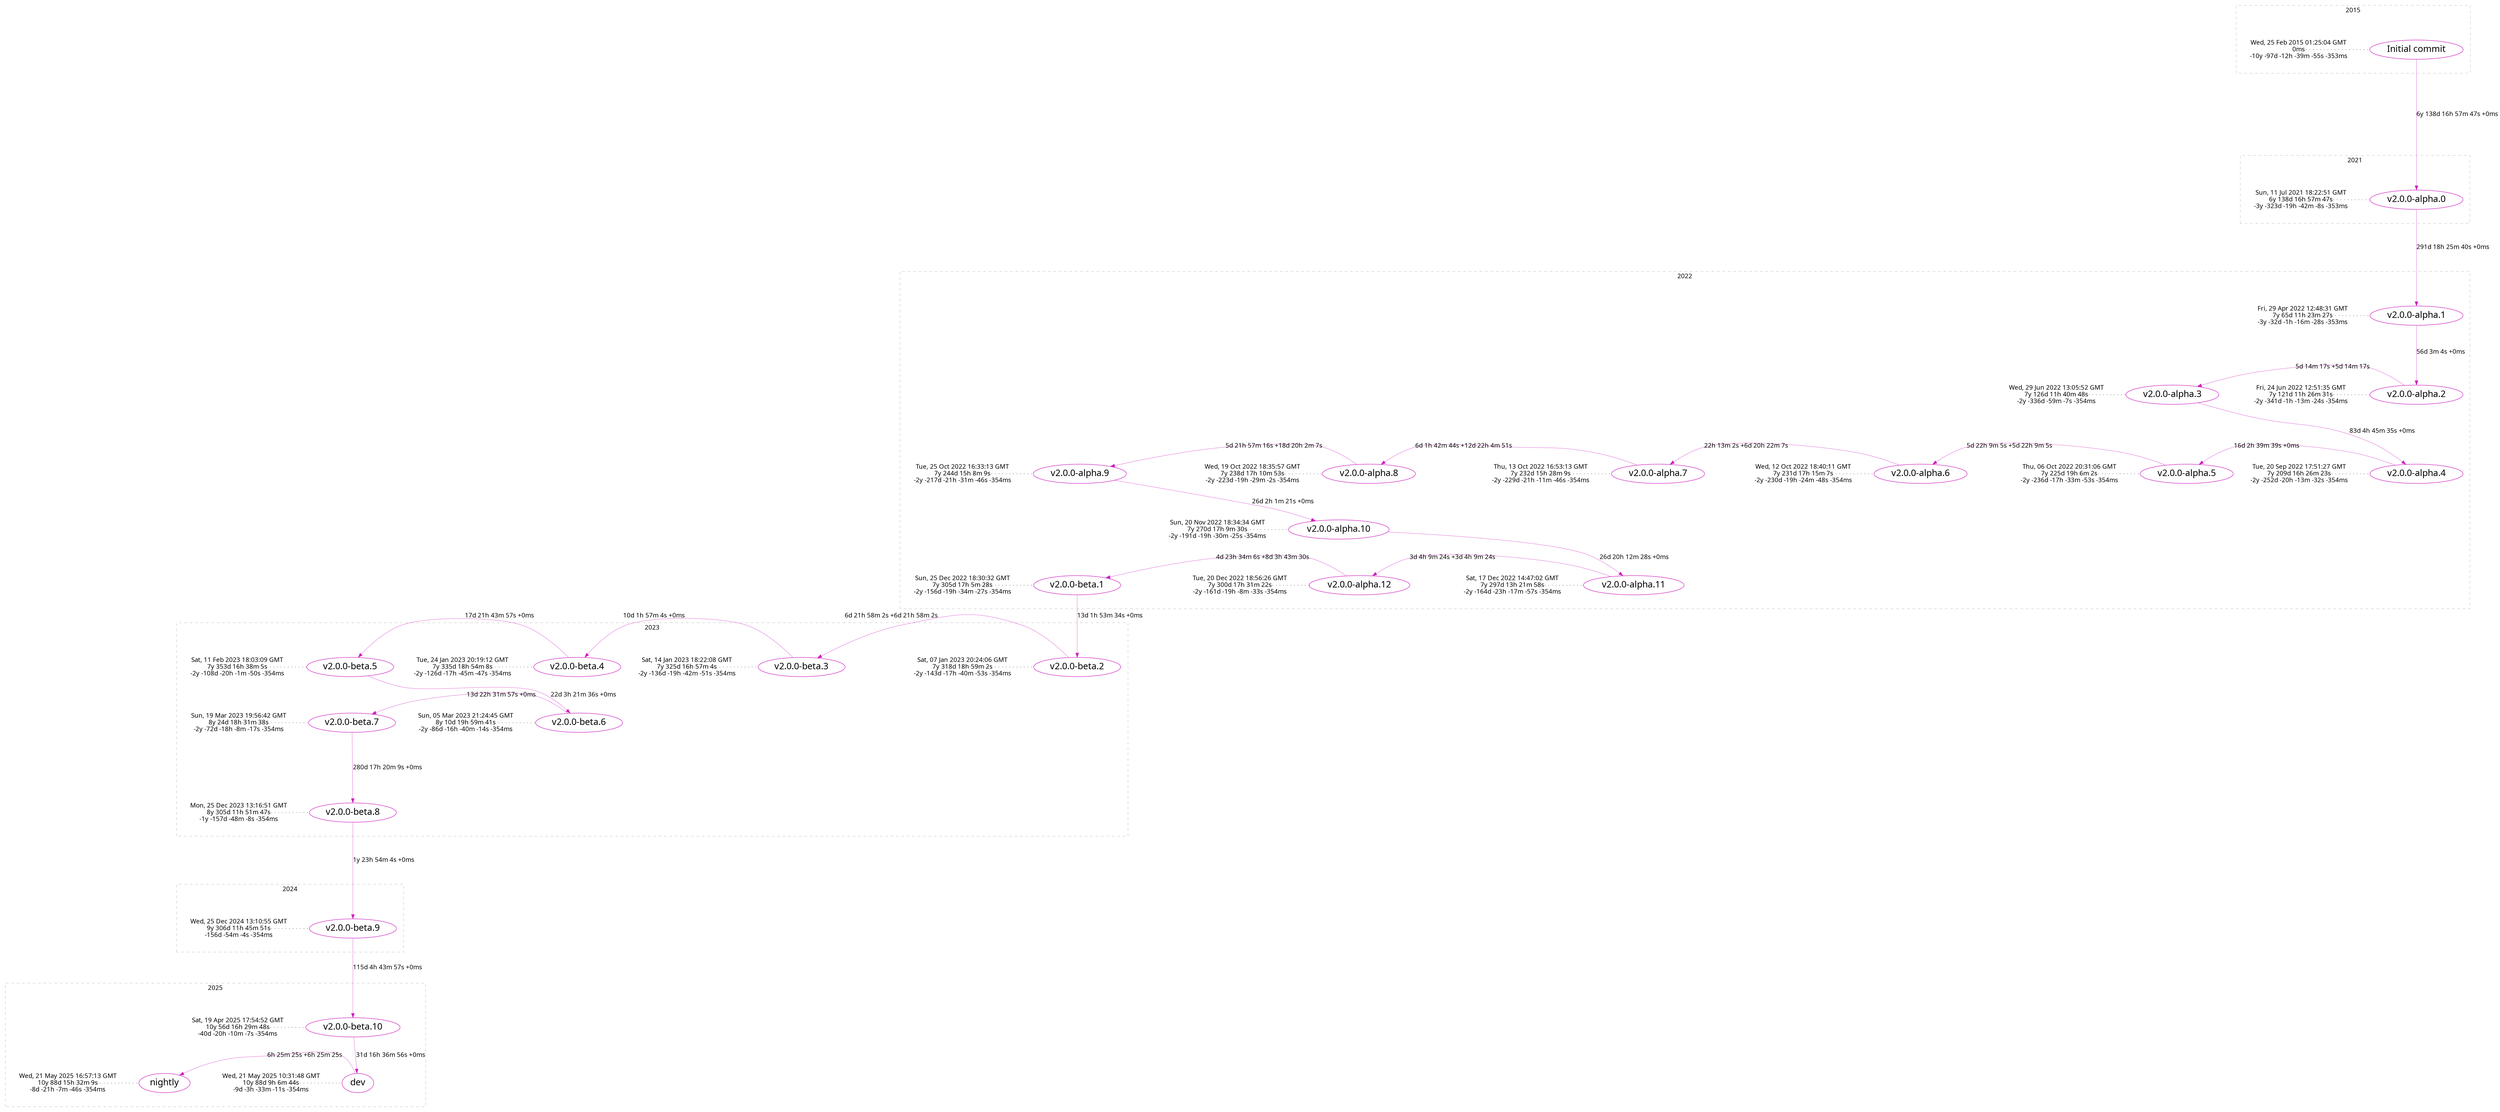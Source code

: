 digraph {
    node [fontname="Simple Plan";];
    edge [fontname="Master Photograph";];
    fontname="Simple Plan";
    rankdir="TD";
    subgraph cluster_2015 {
        fontname="Master Photograph";
        label="2015";
        penwidth="0.2";
        style="dashed";
        subgraph {
            peripheries=0;
            cluster=true;
            label="";
            "Initial commit" [color="#cf1fc1"; fontsize="20";];
            "annotation0" [label="Wed, 25 Feb 2015 01:25:04 GMT\n0ms\n-10y -97d -12h -39m -55s -353ms"; margin="0.2"; shape="plaintext"; style="dotted";];
            "annotation0" -> "Initial commit" [arrowhead="none"; constraint="false"; penwidth="0.5"; style="dotted"; tailclip="false";];
        }
    }
    subgraph cluster_2021 {
        fontname="Master Photograph";
        label="2021";
        penwidth="0.2";
        style="dashed";
        subgraph {
            peripheries=0;
            cluster=true;
            label="";
            "v2.0.0-alpha.0" [color="#cf1fc1"; fontsize="20";];
            "annotation1" [label="Sun, 11 Jul 2021 18:22:51 GMT\n6y 138d 16h 57m 47s\n-3y -323d -19h -42m -8s -353ms"; margin="0.2"; shape="plaintext"; style="dotted";];
            "annotation1" -> "v2.0.0-alpha.0" [arrowhead="none"; constraint="false"; penwidth="0.5"; style="dotted"; tailclip="false";];
        }
    }
    subgraph cluster_2022 {
        fontname="Master Photograph";
        label="2022";
        penwidth="0.2";
        style="dashed";
        subgraph {
            peripheries=0;
            cluster=true;
            label="";
            "v2.0.0-alpha.1" [color="#cf1fc1"; fontsize="20";];
            "annotation2" [label="Fri, 29 Apr 2022 12:48:31 GMT\n7y 65d 11h 23m 27s\n-3y -32d -1h -16m -28s -353ms"; margin="0.2"; shape="plaintext"; style="dotted";];
            "annotation2" -> "v2.0.0-alpha.1" [arrowhead="none"; constraint="false"; penwidth="0.5"; style="dotted"; tailclip="false";];
        }
        subgraph {
            peripheries=0;
            cluster=true;
            label="";
            "v2.0.0-alpha.2" [color="#cf1fc1"; fontsize="20";];
            "annotation3" [label="Fri, 24 Jun 2022 12:51:35 GMT\n7y 121d 11h 26m 31s\n-2y -341d -1h -13m -24s -354ms"; margin="0.2"; shape="plaintext"; style="dotted";];
            "annotation3" -> "v2.0.0-alpha.2" [arrowhead="none"; constraint="false"; penwidth="0.5"; style="dotted"; tailclip="false";];
        }
        subgraph {
            peripheries=0;
            cluster=true;
            label="";
            "v2.0.0-alpha.3" [color="#cf1fc1"; fontsize="20";];
            "annotation4" [label="Wed, 29 Jun 2022 13:05:52 GMT\n7y 126d 11h 40m 48s\n-2y -336d -59m -7s -354ms"; margin="0.2"; shape="plaintext"; style="dotted";];
            "annotation4" -> "v2.0.0-alpha.3" [arrowhead="none"; constraint="false"; penwidth="0.5"; style="dotted"; tailclip="false";];
        }
        subgraph {
            peripheries=0;
            cluster=true;
            label="";
            "v2.0.0-alpha.4" [color="#cf1fc1"; fontsize="20";];
            "annotation5" [label="Tue, 20 Sep 2022 17:51:27 GMT\n7y 209d 16h 26m 23s\n-2y -252d -20h -13m -32s -354ms"; margin="0.2"; shape="plaintext"; style="dotted";];
            "annotation5" -> "v2.0.0-alpha.4" [arrowhead="none"; constraint="false"; penwidth="0.5"; style="dotted"; tailclip="false";];
        }
        subgraph {
            peripheries=0;
            cluster=true;
            label="";
            "v2.0.0-alpha.5" [color="#cf1fc1"; fontsize="20";];
            "annotation6" [label="Thu, 06 Oct 2022 20:31:06 GMT\n7y 225d 19h 6m 2s\n-2y -236d -17h -33m -53s -354ms"; margin="0.2"; shape="plaintext"; style="dotted";];
            "annotation6" -> "v2.0.0-alpha.5" [arrowhead="none"; constraint="false"; penwidth="0.5"; style="dotted"; tailclip="false";];
        }
        subgraph {
            peripheries=0;
            cluster=true;
            label="";
            "v2.0.0-alpha.6" [color="#cf1fc1"; fontsize="20";];
            "annotation7" [label="Wed, 12 Oct 2022 18:40:11 GMT\n7y 231d 17h 15m 7s\n-2y -230d -19h -24m -48s -354ms"; margin="0.2"; shape="plaintext"; style="dotted";];
            "annotation7" -> "v2.0.0-alpha.6" [arrowhead="none"; constraint="false"; penwidth="0.5"; style="dotted"; tailclip="false";];
        }
        subgraph {
            peripheries=0;
            cluster=true;
            label="";
            "v2.0.0-alpha.7" [color="#cf1fc1"; fontsize="20";];
            "annotation8" [label="Thu, 13 Oct 2022 16:53:13 GMT\n7y 232d 15h 28m 9s\n-2y -229d -21h -11m -46s -354ms"; margin="0.2"; shape="plaintext"; style="dotted";];
            "annotation8" -> "v2.0.0-alpha.7" [arrowhead="none"; constraint="false"; penwidth="0.5"; style="dotted"; tailclip="false";];
        }
        subgraph {
            peripheries=0;
            cluster=true;
            label="";
            "v2.0.0-alpha.8" [color="#cf1fc1"; fontsize="20";];
            "annotation9" [label="Wed, 19 Oct 2022 18:35:57 GMT\n7y 238d 17h 10m 53s\n-2y -223d -19h -29m -2s -354ms"; margin="0.2"; shape="plaintext"; style="dotted";];
            "annotation9" -> "v2.0.0-alpha.8" [arrowhead="none"; constraint="false"; penwidth="0.5"; style="dotted"; tailclip="false";];
        }
        subgraph {
            peripheries=0;
            cluster=true;
            label="";
            "v2.0.0-alpha.9" [color="#cf1fc1"; fontsize="20";];
            "annotation10" [label="Tue, 25 Oct 2022 16:33:13 GMT\n7y 244d 15h 8m 9s\n-2y -217d -21h -31m -46s -354ms"; margin="0.2"; shape="plaintext"; style="dotted";];
            "annotation10" -> "v2.0.0-alpha.9" [arrowhead="none"; constraint="false"; penwidth="0.5"; style="dotted"; tailclip="false";];
        }
        subgraph {
            peripheries=0;
            cluster=true;
            label="";
            "v2.0.0-alpha.10" [color="#cf1fc1"; fontsize="20";];
            "annotation11" [label="Sun, 20 Nov 2022 18:34:34 GMT\n7y 270d 17h 9m 30s\n-2y -191d -19h -30m -25s -354ms"; margin="0.2"; shape="plaintext"; style="dotted";];
            "annotation11" -> "v2.0.0-alpha.10" [arrowhead="none"; constraint="false"; penwidth="0.5"; style="dotted"; tailclip="false";];
        }
        subgraph {
            peripheries=0;
            cluster=true;
            label="";
            "v2.0.0-alpha.11" [color="#cf1fc1"; fontsize="20";];
            "annotation12" [label="Sat, 17 Dec 2022 14:47:02 GMT\n7y 297d 13h 21m 58s\n-2y -164d -23h -17m -57s -354ms"; margin="0.2"; shape="plaintext"; style="dotted";];
            "annotation12" -> "v2.0.0-alpha.11" [arrowhead="none"; constraint="false"; penwidth="0.5"; style="dotted"; tailclip="false";];
        }
        subgraph {
            peripheries=0;
            cluster=true;
            label="";
            "v2.0.0-alpha.12" [color="#cf1fc1"; fontsize="20";];
            "annotation13" [label="Tue, 20 Dec 2022 18:56:26 GMT\n7y 300d 17h 31m 22s\n-2y -161d -19h -8m -33s -354ms"; margin="0.2"; shape="plaintext"; style="dotted";];
            "annotation13" -> "v2.0.0-alpha.12" [arrowhead="none"; constraint="false"; penwidth="0.5"; style="dotted"; tailclip="false";];
        }
        subgraph {
            peripheries=0;
            cluster=true;
            label="";
            "v2.0.0-beta.1" [color="#cf1fc1"; fontsize="20";];
            "annotation14" [label="Sun, 25 Dec 2022 18:30:32 GMT\n7y 305d 17h 5m 28s\n-2y -156d -19h -34m -27s -354ms"; margin="0.2"; shape="plaintext"; style="dotted";];
            "annotation14" -> "v2.0.0-beta.1" [arrowhead="none"; constraint="false"; penwidth="0.5"; style="dotted"; tailclip="false";];
        }
    }
    subgraph cluster_2023 {
        fontname="Master Photograph";
        label="2023";
        penwidth="0.2";
        style="dashed";
        subgraph {
            peripheries=0;
            cluster=true;
            label="";
            "v2.0.0-beta.2" [color="#cf1fc1"; fontsize="20";];
            "annotation15" [label="Sat, 07 Jan 2023 20:24:06 GMT\n7y 318d 18h 59m 2s\n-2y -143d -17h -40m -53s -354ms"; margin="0.2"; shape="plaintext"; style="dotted";];
            "annotation15" -> "v2.0.0-beta.2" [arrowhead="none"; constraint="false"; penwidth="0.5"; style="dotted"; tailclip="false";];
        }
        subgraph {
            peripheries=0;
            cluster=true;
            label="";
            "v2.0.0-beta.3" [color="#cf1fc1"; fontsize="20";];
            "annotation16" [label="Sat, 14 Jan 2023 18:22:08 GMT\n7y 325d 16h 57m 4s\n-2y -136d -19h -42m -51s -354ms"; margin="0.2"; shape="plaintext"; style="dotted";];
            "annotation16" -> "v2.0.0-beta.3" [arrowhead="none"; constraint="false"; penwidth="0.5"; style="dotted"; tailclip="false";];
        }
        subgraph {
            peripheries=0;
            cluster=true;
            label="";
            "v2.0.0-beta.4" [color="#cf1fc1"; fontsize="20";];
            "annotation17" [label="Tue, 24 Jan 2023 20:19:12 GMT\n7y 335d 18h 54m 8s\n-2y -126d -17h -45m -47s -354ms"; margin="0.2"; shape="plaintext"; style="dotted";];
            "annotation17" -> "v2.0.0-beta.4" [arrowhead="none"; constraint="false"; penwidth="0.5"; style="dotted"; tailclip="false";];
        }
        subgraph {
            peripheries=0;
            cluster=true;
            label="";
            "v2.0.0-beta.5" [color="#cf1fc1"; fontsize="20";];
            "annotation18" [label="Sat, 11 Feb 2023 18:03:09 GMT\n7y 353d 16h 38m 5s\n-2y -108d -20h -1m -50s -354ms"; margin="0.2"; shape="plaintext"; style="dotted";];
            "annotation18" -> "v2.0.0-beta.5" [arrowhead="none"; constraint="false"; penwidth="0.5"; style="dotted"; tailclip="false";];
        }
        subgraph {
            peripheries=0;
            cluster=true;
            label="";
            "v2.0.0-beta.6" [color="#cf1fc1"; fontsize="20";];
            "annotation19" [label="Sun, 05 Mar 2023 21:24:45 GMT\n8y 10d 19h 59m 41s\n-2y -86d -16h -40m -14s -354ms"; margin="0.2"; shape="plaintext"; style="dotted";];
            "annotation19" -> "v2.0.0-beta.6" [arrowhead="none"; constraint="false"; penwidth="0.5"; style="dotted"; tailclip="false";];
        }
        subgraph {
            peripheries=0;
            cluster=true;
            label="";
            "v2.0.0-beta.7" [color="#cf1fc1"; fontsize="20";];
            "annotation20" [label="Sun, 19 Mar 2023 19:56:42 GMT\n8y 24d 18h 31m 38s\n-2y -72d -18h -8m -17s -354ms"; margin="0.2"; shape="plaintext"; style="dotted";];
            "annotation20" -> "v2.0.0-beta.7" [arrowhead="none"; constraint="false"; penwidth="0.5"; style="dotted"; tailclip="false";];
        }
        subgraph {
            peripheries=0;
            cluster=true;
            label="";
            "v2.0.0-beta.8" [color="#cf1fc1"; fontsize="20";];
            "annotation21" [label="Mon, 25 Dec 2023 13:16:51 GMT\n8y 305d 11h 51m 47s\n-1y -157d -48m -8s -354ms"; margin="0.2"; shape="plaintext"; style="dotted";];
            "annotation21" -> "v2.0.0-beta.8" [arrowhead="none"; constraint="false"; penwidth="0.5"; style="dotted"; tailclip="false";];
        }
    }
    subgraph cluster_2024 {
        fontname="Master Photograph";
        label="2024";
        penwidth="0.2";
        style="dashed";
        subgraph {
            peripheries=0;
            cluster=true;
            label="";
            "v2.0.0-beta.9" [color="#cf1fc1"; fontsize="20";];
            "annotation22" [label="Wed, 25 Dec 2024 13:10:55 GMT\n9y 306d 11h 45m 51s\n-156d -54m -4s -354ms"; margin="0.2"; shape="plaintext"; style="dotted";];
            "annotation22" -> "v2.0.0-beta.9" [arrowhead="none"; constraint="false"; penwidth="0.5"; style="dotted"; tailclip="false";];
        }
    }
    subgraph cluster_2025 {
        fontname="Master Photograph";
        label="2025";
        penwidth="0.2";
        style="dashed";
        subgraph {
            peripheries=0;
            cluster=true;
            label="";
            "v2.0.0-beta.10" [color="#cf1fc1"; fontsize="20";];
            "annotation23" [label="Sat, 19 Apr 2025 17:54:52 GMT\n10y 56d 16h 29m 48s\n-40d -20h -10m -7s -354ms"; margin="0.2"; shape="plaintext"; style="dotted";];
            "annotation23" -> "v2.0.0-beta.10" [arrowhead="none"; constraint="false"; penwidth="0.5"; style="dotted"; tailclip="false";];
        }
        subgraph {
            peripheries=0;
            cluster=true;
            label="";
            "dev" [color="#cf1fc1"; fontsize="20";];
            "annotation24" [label="Wed, 21 May 2025 10:31:48 GMT\n10y 88d 9h 6m 44s\n-9d -3h -33m -11s -354ms"; margin="0.2"; shape="plaintext"; style="dotted";];
            "annotation24" -> "dev" [arrowhead="none"; constraint="false"; penwidth="0.5"; style="dotted"; tailclip="false";];
        }
        subgraph {
            peripheries=0;
            cluster=true;
            label="";
            "nightly" [color="#cf1fc1"; fontsize="20";];
            "annotation25" [label="Wed, 21 May 2025 16:57:13 GMT\n10y 88d 15h 32m 9s\n-8d -21h -7m -46s -354ms"; margin="0.2"; shape="plaintext"; style="dotted";];
            "annotation25" -> "nightly" [arrowhead="none"; constraint="false"; penwidth="0.5"; style="dotted"; tailclip="false";];
        }
    }
    "Initial commit" -> "v2.0.0-alpha.0" [color="#cf1fc1"; label="6y 138d 16h 57m 47s +0ms"; minlen="5.807158219379291"; penwidth="0.5"; style="solid";];
    "v2.0.0-alpha.0" -> "v2.0.0-alpha.1" [color="#cf1fc1"; label="291d 18h 25m 40s +0ms"; minlen="3.7300482139009916"; penwidth="0.5"; style="solid";];
    "v2.0.0-alpha.1" -> "v2.0.0-alpha.2" [color="#cf1fc1"; label="56d 3m 4s +0ms"; minlen="2.079479570057277"; penwidth="0.5"; style="solid";];
    "v2.0.0-alpha.2" -> "v2.0.0-alpha.3" [color="#cf1fc1"; label="5d 14m 17s +5d 14m 17s"; minlen="0.01"; penwidth="0.5"; style="solid";];
    "v2.0.0-alpha.3" -> "v2.0.0-alpha.4" [color="#cf1fc1"; label="83d 4h 45m 35s +0ms"; minlen="2.5337902420275964"; penwidth="0.5"; style="solid";];
    "v2.0.0-alpha.4" -> "v2.0.0-alpha.5" [color="#cf1fc1"; label="16d 2h 39m 39s +0ms"; minlen="0.8335839297083473"; penwidth="0.5"; style="solid";];
    "v2.0.0-alpha.5" -> "v2.0.0-alpha.6" [color="#cf1fc1"; label="5d 22h 9m 5s +5d 22h 9m 5s"; minlen="0.01"; penwidth="0.5"; style="solid";];
    "v2.0.0-alpha.6" -> "v2.0.0-alpha.7" [color="#cf1fc1"; label="22h 13m 2s +6d 20h 22m 7s"; minlen="0.01"; penwidth="0.5"; style="solid";];
    "v2.0.0-alpha.7" -> "v2.0.0-alpha.8" [color="#cf1fc1"; label="6d 1h 42m 44s +12d 22h 4m 51s"; minlen="0.01"; penwidth="0.5"; style="solid";];
    "v2.0.0-alpha.8" -> "v2.0.0-alpha.9" [color="#cf1fc1"; label="5d 21h 57m 16s +18d 20h 2m 7s"; minlen="0.01"; penwidth="0.5"; style="solid";];
    "v2.0.0-alpha.9" -> "v2.0.0-alpha.10" [color="#cf1fc1"; label="26d 2h 1m 21s +0ms"; minlen="1.8589523678258595"; penwidth="0.5"; style="solid";];
    "v2.0.0-alpha.10" -> "v2.0.0-alpha.11" [color="#cf1fc1"; label="26d 20h 12m 28s +0ms"; minlen="1.3440573309660926"; penwidth="0.5"; style="solid";];
    "v2.0.0-alpha.11" -> "v2.0.0-alpha.12" [color="#cf1fc1"; label="3d 4h 9m 24s +3d 4h 9m 24s"; minlen="0.01"; penwidth="0.5"; style="solid";];
    "v2.0.0-alpha.12" -> "v2.0.0-beta.1" [color="#cf1fc1"; label="4d 23h 34m 6s +8d 3h 43m 30s"; minlen="0.01"; penwidth="0.5"; style="solid";];
    "v2.0.0-beta.1" -> "v2.0.0-beta.2" [color="#cf1fc1"; label="13d 1h 53m 34s +0ms"; minlen="1.1096970099953725"; penwidth="0.5"; style="solid";];
    "v2.0.0-beta.2" -> "v2.0.0-beta.3" [color="#cf1fc1"; label="6d 21h 58m 2s +6d 21h 58m 2s"; minlen="0.01"; penwidth="0.5"; style="solid";];
    "v2.0.0-beta.3" -> "v2.0.0-beta.4" [color="#cf1fc1"; label="10d 1h 57m 4s +0ms"; minlen="0.8871030115668432"; penwidth="0.5"; style="solid";];
    "v2.0.0-beta.4" -> "v2.0.0-beta.5" [color="#cf1fc1"; label="17d 21h 43m 57s +0ms"; minlen="0.9391989426809413"; penwidth="0.5"; style="solid";];
    "v2.0.0-beta.5" -> "v2.0.0-beta.6" [color="#cf1fc1"; label="22d 3h 21m 36s +0ms"; minlen="1.1514757782251774"; penwidth="0.5"; style="solid";];
    "v2.0.0-beta.6" -> "v2.0.0-beta.7" [color="#cf1fc1"; label="13d 22h 31m 57s +0ms"; minlen="0.6887700553855122"; penwidth="0.5"; style="solid";];
    "v2.0.0-beta.7" -> "v2.0.0-beta.8" [color="#cf1fc1"; label="280d 17h 20m 9s +0ms"; minlen="3.6914558694070547"; penwidth="0.5"; style="solid";];
    "v2.0.0-beta.8" -> "v2.0.0-beta.9" [color="#cf1fc1"; label="1y 23h 54m 4s +0ms"; minlen="3.956711926440141"; penwidth="0.5"; style="solid";];
    "v2.0.0-beta.9" -> "v2.0.0-beta.10" [color="#cf1fc1"; label="115d 4h 43m 57s +0ms"; minlen="2.8007351848459496"; penwidth="0.5"; style="solid";];
    "v2.0.0-beta.10" -> "dev" [color="#cf1fc1"; label="31d 16h 36m 56s +0ms"; minlen="1.5101640675719534"; penwidth="0.5"; style="solid";];
    "dev" -> "nightly" [color="#cf1fc1"; label="6h 25m 25s +6h 25m 25s"; minlen="0.01"; penwidth="0.5"; style="solid";];
}
